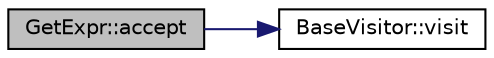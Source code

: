 digraph "GetExpr::accept"
{
 // LATEX_PDF_SIZE
  edge [fontname="Helvetica",fontsize="10",labelfontname="Helvetica",labelfontsize="10"];
  node [fontname="Helvetica",fontsize="10",shape=record];
  rankdir="LR";
  Node1 [label="GetExpr::accept",height=0.2,width=0.4,color="black", fillcolor="grey75", style="filled", fontcolor="black",tooltip=" "];
  Node1 -> Node2 [color="midnightblue",fontsize="10",style="solid"];
  Node2 [label="BaseVisitor::visit",height=0.2,width=0.4,color="black", fillcolor="white", style="filled",URL="$class_base_visitor.html#a78b7bbe2de6d26e75705e586612ffadf",tooltip=" "];
}
